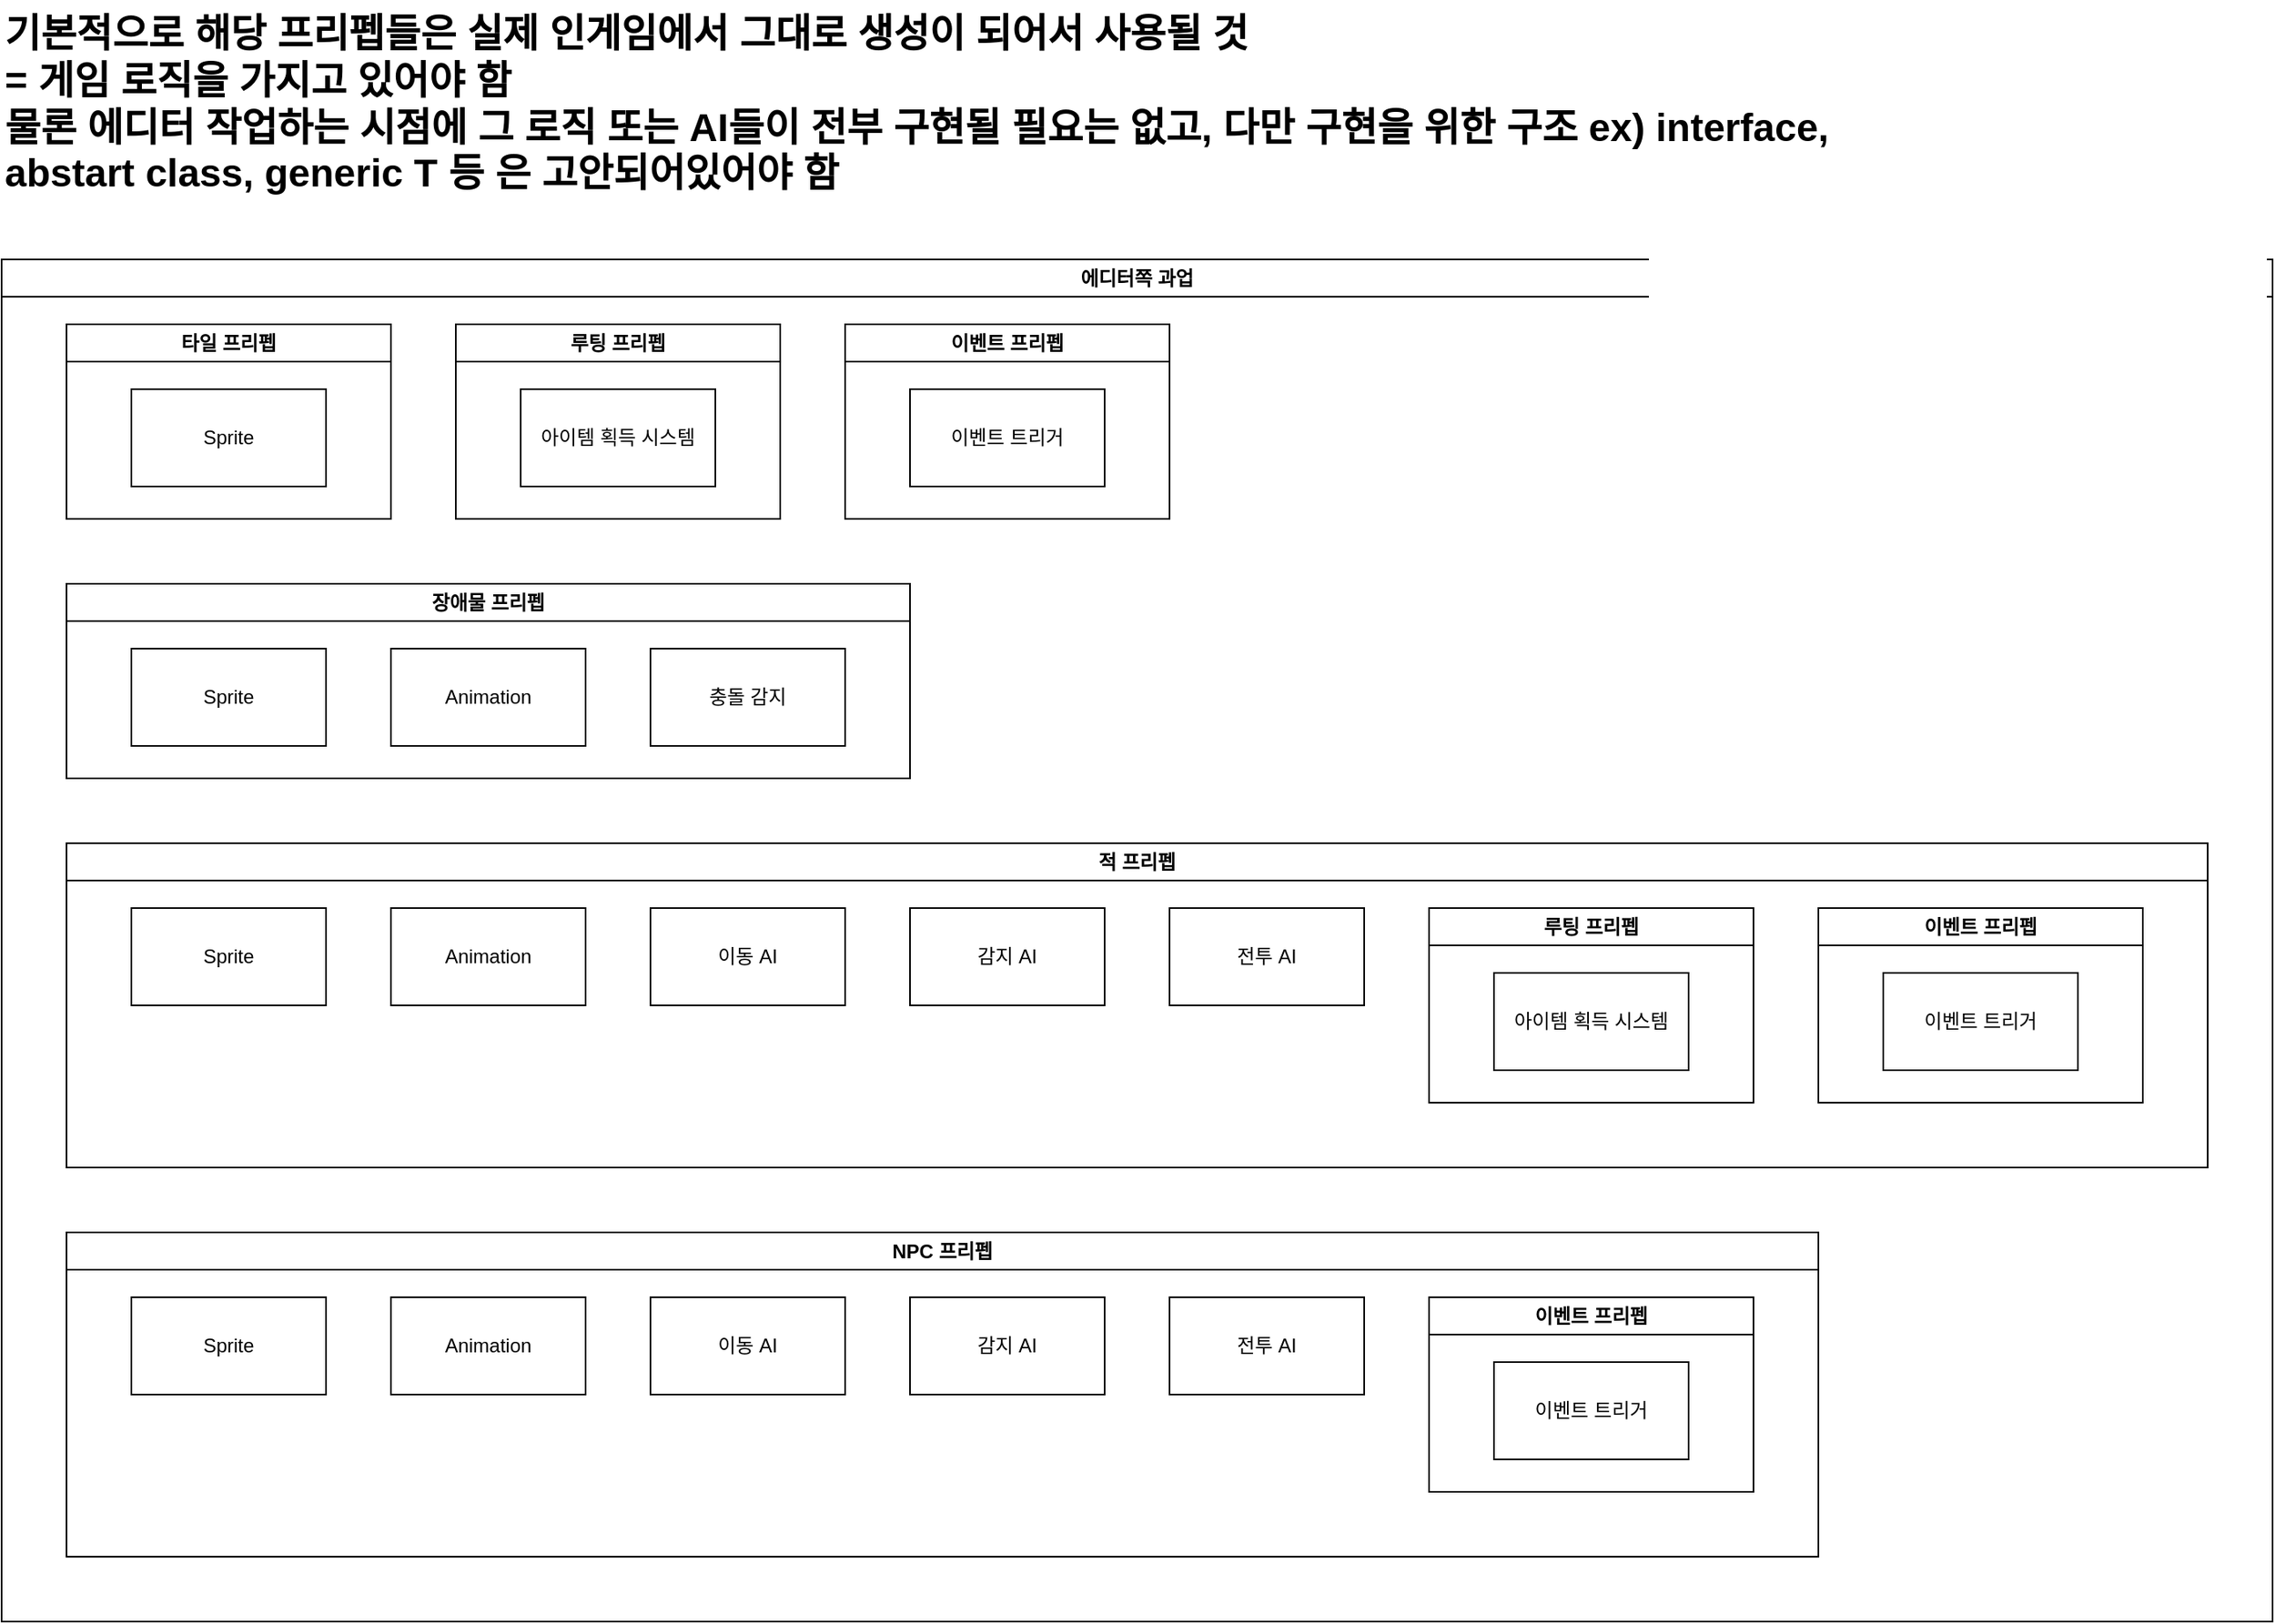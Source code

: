 <mxfile version="21.0.2" type="device" pages="6"><diagram id="lHYta_eNfihPcuNXMGih" name="Overall System"><mxGraphModel dx="1687" dy="927" grid="1" gridSize="10" guides="1" tooltips="1" connect="1" arrows="1" fold="1" page="1" pageScale="1" pageWidth="827" pageHeight="1169" math="0" shadow="0"><root><mxCell id="0"/><mxCell id="1" parent="0"/><mxCell id="PX-hjLEKOWUreszGLCFq-1" value="에디터쪽 과업" style="swimlane;whiteSpace=wrap;html=1;" parent="1" vertex="1"><mxGeometry x="40" y="200" width="1400" height="840" as="geometry"/></mxCell><mxCell id="PX-hjLEKOWUreszGLCFq-2" value="타일 프리펩" style="swimlane;whiteSpace=wrap;html=1;" parent="PX-hjLEKOWUreszGLCFq-1" vertex="1"><mxGeometry x="40" y="40" width="200" height="120" as="geometry"/></mxCell><mxCell id="PX-hjLEKOWUreszGLCFq-3" value="Sprite" style="rounded=0;whiteSpace=wrap;html=1;" parent="PX-hjLEKOWUreszGLCFq-2" vertex="1"><mxGeometry x="40" y="40" width="120" height="60" as="geometry"/></mxCell><mxCell id="PX-hjLEKOWUreszGLCFq-4" value="장애물 프리펩" style="swimlane;whiteSpace=wrap;html=1;" parent="PX-hjLEKOWUreszGLCFq-1" vertex="1"><mxGeometry x="40" y="200" width="520" height="120" as="geometry"/></mxCell><mxCell id="PX-hjLEKOWUreszGLCFq-5" value="Sprite" style="rounded=0;whiteSpace=wrap;html=1;" parent="PX-hjLEKOWUreszGLCFq-4" vertex="1"><mxGeometry x="40" y="40" width="120" height="60" as="geometry"/></mxCell><mxCell id="PX-hjLEKOWUreszGLCFq-6" value="충돌 감지" style="rounded=0;whiteSpace=wrap;html=1;" parent="PX-hjLEKOWUreszGLCFq-4" vertex="1"><mxGeometry x="360" y="40" width="120" height="60" as="geometry"/></mxCell><mxCell id="PX-hjLEKOWUreszGLCFq-7" value="Animation" style="rounded=0;whiteSpace=wrap;html=1;" parent="PX-hjLEKOWUreszGLCFq-4" vertex="1"><mxGeometry x="200" y="40" width="120" height="60" as="geometry"/></mxCell><mxCell id="PX-hjLEKOWUreszGLCFq-8" value="루팅 프리펩" style="swimlane;whiteSpace=wrap;html=1;" parent="PX-hjLEKOWUreszGLCFq-1" vertex="1"><mxGeometry x="280" y="40" width="200" height="120" as="geometry"/></mxCell><mxCell id="PX-hjLEKOWUreszGLCFq-9" value="아이템 획득 시스템" style="rounded=0;whiteSpace=wrap;html=1;" parent="PX-hjLEKOWUreszGLCFq-8" vertex="1"><mxGeometry x="40" y="40" width="120" height="60" as="geometry"/></mxCell><mxCell id="PX-hjLEKOWUreszGLCFq-10" value="이벤트 프리펩" style="swimlane;whiteSpace=wrap;html=1;" parent="PX-hjLEKOWUreszGLCFq-1" vertex="1"><mxGeometry x="520" y="40" width="200" height="120" as="geometry"/></mxCell><mxCell id="PX-hjLEKOWUreszGLCFq-11" value="이벤트 트리거" style="rounded=0;whiteSpace=wrap;html=1;" parent="PX-hjLEKOWUreszGLCFq-10" vertex="1"><mxGeometry x="40" y="40" width="120" height="60" as="geometry"/></mxCell><mxCell id="PX-hjLEKOWUreszGLCFq-12" value="적 프리펩" style="swimlane;whiteSpace=wrap;html=1;" parent="PX-hjLEKOWUreszGLCFq-1" vertex="1"><mxGeometry x="40" y="360" width="1320" height="200" as="geometry"/></mxCell><mxCell id="PX-hjLEKOWUreszGLCFq-13" value="Sprite" style="rounded=0;whiteSpace=wrap;html=1;" parent="PX-hjLEKOWUreszGLCFq-12" vertex="1"><mxGeometry x="40" y="40" width="120" height="60" as="geometry"/></mxCell><mxCell id="PX-hjLEKOWUreszGLCFq-14" value="이동 AI" style="rounded=0;whiteSpace=wrap;html=1;" parent="PX-hjLEKOWUreszGLCFq-12" vertex="1"><mxGeometry x="360" y="40" width="120" height="60" as="geometry"/></mxCell><mxCell id="PX-hjLEKOWUreszGLCFq-15" value="Animation" style="rounded=0;whiteSpace=wrap;html=1;" parent="PX-hjLEKOWUreszGLCFq-12" vertex="1"><mxGeometry x="200" y="40" width="120" height="60" as="geometry"/></mxCell><mxCell id="PX-hjLEKOWUreszGLCFq-16" value="감지 AI" style="rounded=0;whiteSpace=wrap;html=1;" parent="PX-hjLEKOWUreszGLCFq-12" vertex="1"><mxGeometry x="520" y="40" width="120" height="60" as="geometry"/></mxCell><mxCell id="PX-hjLEKOWUreszGLCFq-17" value="전투 AI" style="rounded=0;whiteSpace=wrap;html=1;" parent="PX-hjLEKOWUreszGLCFq-12" vertex="1"><mxGeometry x="680" y="40" width="120" height="60" as="geometry"/></mxCell><mxCell id="PX-hjLEKOWUreszGLCFq-18" value="루팅 프리펩" style="swimlane;whiteSpace=wrap;html=1;" parent="PX-hjLEKOWUreszGLCFq-12" vertex="1"><mxGeometry x="840" y="40" width="200" height="120" as="geometry"/></mxCell><mxCell id="PX-hjLEKOWUreszGLCFq-19" value="아이템 획득 시스템" style="rounded=0;whiteSpace=wrap;html=1;" parent="PX-hjLEKOWUreszGLCFq-18" vertex="1"><mxGeometry x="40" y="40" width="120" height="60" as="geometry"/></mxCell><mxCell id="PX-hjLEKOWUreszGLCFq-20" value="이벤트 프리펩" style="swimlane;whiteSpace=wrap;html=1;" parent="PX-hjLEKOWUreszGLCFq-12" vertex="1"><mxGeometry x="1080" y="40" width="200" height="120" as="geometry"/></mxCell><mxCell id="PX-hjLEKOWUreszGLCFq-21" value="이벤트 트리거" style="rounded=0;whiteSpace=wrap;html=1;" parent="PX-hjLEKOWUreszGLCFq-20" vertex="1"><mxGeometry x="40" y="40" width="120" height="60" as="geometry"/></mxCell><mxCell id="PX-hjLEKOWUreszGLCFq-22" value="NPC 프리펩" style="swimlane;whiteSpace=wrap;html=1;" parent="PX-hjLEKOWUreszGLCFq-1" vertex="1"><mxGeometry x="40" y="600" width="1080" height="200" as="geometry"/></mxCell><mxCell id="PX-hjLEKOWUreszGLCFq-23" value="Sprite" style="rounded=0;whiteSpace=wrap;html=1;" parent="PX-hjLEKOWUreszGLCFq-22" vertex="1"><mxGeometry x="40" y="40" width="120" height="60" as="geometry"/></mxCell><mxCell id="PX-hjLEKOWUreszGLCFq-24" value="이동 AI" style="rounded=0;whiteSpace=wrap;html=1;" parent="PX-hjLEKOWUreszGLCFq-22" vertex="1"><mxGeometry x="360" y="40" width="120" height="60" as="geometry"/></mxCell><mxCell id="PX-hjLEKOWUreszGLCFq-25" value="Animation" style="rounded=0;whiteSpace=wrap;html=1;" parent="PX-hjLEKOWUreszGLCFq-22" vertex="1"><mxGeometry x="200" y="40" width="120" height="60" as="geometry"/></mxCell><mxCell id="PX-hjLEKOWUreszGLCFq-26" value="감지 AI" style="rounded=0;whiteSpace=wrap;html=1;" parent="PX-hjLEKOWUreszGLCFq-22" vertex="1"><mxGeometry x="520" y="40" width="120" height="60" as="geometry"/></mxCell><mxCell id="PX-hjLEKOWUreszGLCFq-27" value="전투 AI" style="rounded=0;whiteSpace=wrap;html=1;" parent="PX-hjLEKOWUreszGLCFq-22" vertex="1"><mxGeometry x="680" y="40" width="120" height="60" as="geometry"/></mxCell><mxCell id="PX-hjLEKOWUreszGLCFq-28" value="이벤트 프리펩" style="swimlane;whiteSpace=wrap;html=1;" parent="PX-hjLEKOWUreszGLCFq-22" vertex="1"><mxGeometry x="840" y="40" width="200" height="120" as="geometry"/></mxCell><mxCell id="PX-hjLEKOWUreszGLCFq-29" value="이벤트 트리거" style="rounded=0;whiteSpace=wrap;html=1;" parent="PX-hjLEKOWUreszGLCFq-28" vertex="1"><mxGeometry x="40" y="40" width="120" height="60" as="geometry"/></mxCell><mxCell id="PX-hjLEKOWUreszGLCFq-30" value="기본적으로 해당 프리펩들은 실제 인게임에서 그대로 생성이 되어서 사용될 것&lt;br&gt;= 게임 로직을 가지고 있어야 함&lt;br&gt;물론 에디터 작업하는 시점에 그 로직 또는 AI들이 전부 구현될 필요는 없고, 다만 구현을 위한 구조 ex) interface, abstart class, generic T 등 은 고안되어있어야 함&amp;nbsp;" style="text;html=1;strokeColor=none;fillColor=none;align=left;verticalAlign=top;whiteSpace=wrap;rounded=0;fontStyle=1;fontSize=24;" parent="1" vertex="1"><mxGeometry x="40" y="40" width="1180" height="160" as="geometry"/></mxCell></root></mxGraphModel></diagram><diagram id="8poDKGxZYwyIsuMvK_Eu" name="Definition of Words"><mxGraphModel dx="1434" dy="908" grid="1" gridSize="10" guides="1" tooltips="1" connect="1" arrows="1" fold="1" page="1" pageScale="1" pageWidth="827" pageHeight="1169" math="0" shadow="0"><root><mxCell id="0"/><mxCell id="1" parent="0"/><mxCell id="BCH48PMvtgCkRuuNcG7t-1" value="" style="whiteSpace=wrap;html=1;aspect=fixed;fillStyle=dashed;fillColor=#19FF66;" parent="1" vertex="1"><mxGeometry x="520" y="40" width="80" height="80" as="geometry"/></mxCell><mxCell id="BCH48PMvtgCkRuuNcG7t-2" value="타일: 배경 타일 한 칸을 의미;&lt;br&gt;기본적으로 1 유니티 m^2이다" style="text;html=1;strokeColor=none;fillColor=none;align=left;verticalAlign=top;whiteSpace=wrap;rounded=0;fontStyle=1" parent="1" vertex="1"><mxGeometry x="40" y="40" width="400" height="30" as="geometry"/></mxCell><mxCell id="BCH48PMvtgCkRuuNcG7t-3" value="스퀘어: c1 X c2 개의 타일 모음을 의미;&lt;br&gt;c1 * c2 유니티 m^2이다" style="text;html=1;strokeColor=none;fillColor=none;align=left;verticalAlign=top;whiteSpace=wrap;rounded=0;fontStyle=1" parent="1" vertex="1"><mxGeometry x="40" y="160" width="400" height="30" as="geometry"/></mxCell><mxCell id="BCH48PMvtgCkRuuNcG7t-4" value="" style="whiteSpace=wrap;html=1;aspect=fixed;strokeWidth=1;fillStyle=dots;fillColor=#0000FF;" parent="1" vertex="1"><mxGeometry x="520" y="160" width="80" height="80" as="geometry"/></mxCell><mxCell id="BCH48PMvtgCkRuuNcG7t-8" value="구역: i X j 개의 스퀘어 모음을 의미;&lt;br&gt;i * j * c^2 유니티 m^2이다." style="text;html=1;strokeColor=none;fillColor=none;align=left;verticalAlign=top;whiteSpace=wrap;rounded=0;fontStyle=1" parent="1" vertex="1"><mxGeometry x="40" y="320" width="400" height="30" as="geometry"/></mxCell><mxCell id="BCH48PMvtgCkRuuNcG7t-9" value="c1, c2 : 한 스퀘어의 행, 렬에 들어가는 타일의 개수이며, 상수이다." style="text;html=1;strokeColor=none;fillColor=none;align=left;verticalAlign=top;whiteSpace=wrap;rounded=0;fontStyle=1;fontColor=#FF0000;" parent="1" vertex="1"><mxGeometry x="80" y="200" width="360" height="30" as="geometry"/></mxCell><mxCell id="BCH48PMvtgCkRuuNcG7t-10" value="" style="whiteSpace=wrap;html=1;aspect=fixed;strokeWidth=1;fillStyle=cross-hatch;fillColor=#CF0FFF;" parent="1" vertex="1"><mxGeometry x="520" y="320" width="80" height="80" as="geometry"/></mxCell><mxCell id="qTCQK6q_GmulYDqZ3FLR-2" value="" style="ellipse;whiteSpace=wrap;html=1;aspect=fixed;" parent="1" vertex="1"><mxGeometry x="520" y="440" width="40" height="40" as="geometry"/></mxCell><mxCell id="qTCQK6q_GmulYDqZ3FLR-3" value="유저: 유저의 현 위치를 나타낸다" style="text;html=1;strokeColor=none;fillColor=none;align=left;verticalAlign=top;whiteSpace=wrap;rounded=0;fontStyle=1" parent="1" vertex="1"><mxGeometry x="40" y="440" width="400" height="30" as="geometry"/></mxCell><mxCell id="tv3eQXLVcOSqBnEcztSk-1" value="1920 * 1080 스크린 기준, 스크린은 18 * 10 유니티 m^2 이다." style="text;html=1;strokeColor=none;fillColor=none;align=left;verticalAlign=top;whiteSpace=wrap;rounded=0;fontStyle=1;fontColor=#FF0000;" parent="1" vertex="1"><mxGeometry x="80" y="80" width="360" height="30" as="geometry"/></mxCell><mxCell id="tv3eQXLVcOSqBnEcztSk-2" value="스크린 사이즈를 생각해본다면 18, 10이지만&lt;br&gt;오히려 자잘한 리프레시를 야기할 가능성이 있다&lt;br&gt;3 * 3 을 감안하여 54 * 30으로 디자인 하는 것이 나을 것 같다" style="text;html=1;strokeColor=none;fillColor=none;align=left;verticalAlign=top;whiteSpace=wrap;rounded=0;fontStyle=1;fontColor=#FF0000;" parent="1" vertex="1"><mxGeometry x="80" y="240" width="360" height="30" as="geometry"/></mxCell><mxCell id="zzP-V6Gmld3gOEoJbknT-1" value="c2 = 10 * 3 = 30" style="text;html=1;strokeColor=none;fillColor=none;align=center;verticalAlign=middle;whiteSpace=wrap;rounded=0;fontStyle=1" parent="1" vertex="1"><mxGeometry x="850" y="200" width="140" height="30" as="geometry"/></mxCell><mxCell id="zzP-V6Gmld3gOEoJbknT-2" value="" style="whiteSpace=wrap;html=1;aspect=fixed;fillStyle=dashed;fillColor=#19FF66;" parent="1" vertex="1"><mxGeometry x="720" y="160" width="40" height="40" as="geometry"/></mxCell><mxCell id="zzP-V6Gmld3gOEoJbknT-3" value="" style="whiteSpace=wrap;html=1;aspect=fixed;fillStyle=dashed;fillColor=#19FF66;" parent="1" vertex="1"><mxGeometry x="800" y="160" width="40" height="40" as="geometry"/></mxCell><mxCell id="zzP-V6Gmld3gOEoJbknT-5" value="" style="whiteSpace=wrap;html=1;aspect=fixed;fillStyle=dashed;fillColor=#19FF66;" parent="1" vertex="1"><mxGeometry x="720" y="240" width="40" height="40" as="geometry"/></mxCell><mxCell id="zzP-V6Gmld3gOEoJbknT-6" value="" style="whiteSpace=wrap;html=1;aspect=fixed;fillStyle=dashed;fillColor=#19FF66;" parent="1" vertex="1"><mxGeometry x="800" y="240" width="40" height="40" as="geometry"/></mxCell><mxCell id="zzP-V6Gmld3gOEoJbknT-7" value="c1 = 18 * 3 = 54" style="text;html=1;strokeColor=none;fillColor=none;align=center;verticalAlign=middle;whiteSpace=wrap;rounded=0;fontStyle=1" parent="1" vertex="1"><mxGeometry x="700" y="120" width="160" height="30" as="geometry"/></mxCell><mxCell id="zzP-V6Gmld3gOEoJbknT-8" value="" style="endArrow=none;dashed=1;html=1;dashPattern=1 3;strokeWidth=2;rounded=0;" parent="1" source="zzP-V6Gmld3gOEoJbknT-2" target="zzP-V6Gmld3gOEoJbknT-3" edge="1"><mxGeometry width="50" height="50" relative="1" as="geometry"><mxPoint x="760" y="190" as="sourcePoint"/><mxPoint x="800" y="190" as="targetPoint"/></mxGeometry></mxCell><mxCell id="zzP-V6Gmld3gOEoJbknT-9" value="" style="endArrow=none;dashed=1;html=1;dashPattern=1 3;strokeWidth=2;rounded=0;" parent="1" source="zzP-V6Gmld3gOEoJbknT-6" target="zzP-V6Gmld3gOEoJbknT-3" edge="1"><mxGeometry width="50" height="50" relative="1" as="geometry"><mxPoint x="770" y="190" as="sourcePoint"/><mxPoint x="810" y="190" as="targetPoint"/></mxGeometry></mxCell><mxCell id="zzP-V6Gmld3gOEoJbknT-10" value="" style="endArrow=none;dashed=1;html=1;dashPattern=1 3;strokeWidth=2;rounded=0;" parent="1" source="zzP-V6Gmld3gOEoJbknT-5" target="zzP-V6Gmld3gOEoJbknT-6" edge="1"><mxGeometry width="50" height="50" relative="1" as="geometry"><mxPoint x="830" y="250" as="sourcePoint"/><mxPoint x="830" y="210" as="targetPoint"/></mxGeometry></mxCell><mxCell id="zzP-V6Gmld3gOEoJbknT-11" value="" style="endArrow=none;dashed=1;html=1;dashPattern=1 3;strokeWidth=2;rounded=0;" parent="1" source="zzP-V6Gmld3gOEoJbknT-5" target="zzP-V6Gmld3gOEoJbknT-2" edge="1"><mxGeometry width="50" height="50" relative="1" as="geometry"><mxPoint x="770" y="260" as="sourcePoint"/><mxPoint x="810" y="270" as="targetPoint"/></mxGeometry></mxCell></root></mxGraphModel></diagram><diagram id="wpZZeZMBWm7NvthePXgi" name="Map Loading System"><mxGraphModel dx="1434" dy="908" grid="1" gridSize="10" guides="1" tooltips="1" connect="1" arrows="1" fold="1" page="1" pageScale="1" pageWidth="827" pageHeight="1169" math="0" shadow="0"><root><mxCell id="0"/><mxCell id="1" parent="0"/><mxCell id="181xVip70bLE-ntFzNet-24" value="" style="rounded=0;whiteSpace=wrap;html=1;" parent="1" vertex="1"><mxGeometry x="340" y="270" width="80" height="240" as="geometry"/></mxCell><mxCell id="181xVip70bLE-ntFzNet-25" value="삭제" style="text;html=1;align=center;verticalAlign=middle;resizable=0;points=[];autosize=1;strokeColor=none;fillColor=none;" parent="1" vertex="1"><mxGeometry x="355" y="240" width="50" height="30" as="geometry"/></mxCell><mxCell id="181xVip70bLE-ntFzNet-22" value="" style="rounded=0;whiteSpace=wrap;html=1;" parent="1" vertex="1"><mxGeometry x="580" y="270" width="80" height="240" as="geometry"/></mxCell><mxCell id="jJToVIjViWnpl9GWU6iH-1" value="시스템 부담 줄이는 방법 사고" style="text;html=1;strokeColor=none;fillColor=none;align=left;verticalAlign=top;whiteSpace=wrap;rounded=0;fontStyle=1" parent="1" vertex="1"><mxGeometry x="40" y="40" width="340" height="30" as="geometry"/></mxCell><mxCell id="AMNhNXgZ32G--XMb7qtL-1" value="유저의 현재 위치 기준 근접 8개의 스케어만 생성한다?" style="text;html=1;strokeColor=none;fillColor=none;align=left;verticalAlign=top;whiteSpace=wrap;rounded=0;fontStyle=1" parent="1" vertex="1"><mxGeometry x="40" y="80" width="340" height="30" as="geometry"/></mxCell><mxCell id="trRoB0YxNII3xO38UO1E-1" value="" style="whiteSpace=wrap;html=1;aspect=fixed;strokeWidth=1;fillStyle=dots;fillColor=#0000FF;" parent="1" vertex="1"><mxGeometry x="120" y="370" width="40" height="40" as="geometry"/></mxCell><mxCell id="trRoB0YxNII3xO38UO1E-2" value="" style="whiteSpace=wrap;html=1;aspect=fixed;strokeWidth=1;fillStyle=dots;fillColor=#0000FF;" parent="1" vertex="1"><mxGeometry x="200" y="370" width="40" height="40" as="geometry"/></mxCell><mxCell id="trRoB0YxNII3xO38UO1E-3" value="" style="whiteSpace=wrap;html=1;aspect=fixed;strokeWidth=1;fillStyle=dots;fillColor=#0000FF;" parent="1" vertex="1"><mxGeometry x="40" y="370" width="40" height="40" as="geometry"/></mxCell><mxCell id="trRoB0YxNII3xO38UO1E-4" value="" style="whiteSpace=wrap;html=1;aspect=fixed;strokeWidth=1;fillStyle=dots;fillColor=#0000FF;" parent="1" vertex="1"><mxGeometry x="40" y="290" width="40" height="40" as="geometry"/></mxCell><mxCell id="trRoB0YxNII3xO38UO1E-5" value="" style="whiteSpace=wrap;html=1;aspect=fixed;strokeWidth=1;fillStyle=dots;fillColor=#0000FF;" parent="1" vertex="1"><mxGeometry x="120" y="290" width="40" height="40" as="geometry"/></mxCell><mxCell id="trRoB0YxNII3xO38UO1E-6" value="" style="whiteSpace=wrap;html=1;aspect=fixed;strokeWidth=1;fillStyle=dots;fillColor=#0000FF;" parent="1" vertex="1"><mxGeometry x="200" y="290" width="40" height="40" as="geometry"/></mxCell><mxCell id="trRoB0YxNII3xO38UO1E-7" value="" style="whiteSpace=wrap;html=1;aspect=fixed;strokeWidth=1;fillStyle=dots;fillColor=#0000FF;" parent="1" vertex="1"><mxGeometry x="40" y="450" width="40" height="40" as="geometry"/></mxCell><mxCell id="trRoB0YxNII3xO38UO1E-8" value="" style="whiteSpace=wrap;html=1;aspect=fixed;strokeWidth=1;fillStyle=dots;fillColor=#0000FF;" parent="1" vertex="1"><mxGeometry x="120" y="450" width="40" height="40" as="geometry"/></mxCell><mxCell id="trRoB0YxNII3xO38UO1E-9" value="" style="whiteSpace=wrap;html=1;aspect=fixed;strokeWidth=1;fillStyle=dots;fillColor=#0000FF;" parent="1" vertex="1"><mxGeometry x="200" y="450" width="40" height="40" as="geometry"/></mxCell><mxCell id="181xVip70bLE-ntFzNet-4" style="edgeStyle=orthogonalEdgeStyle;rounded=0;orthogonalLoop=1;jettySize=auto;html=1;endArrow=block;endFill=0;endSize=16;strokeColor=#000000;entryX=0;entryY=0.5;entryDx=0;entryDy=0;" parent="1" source="181xVip70bLE-ntFzNet-1" target="trRoB0YxNII3xO38UO1E-2" edge="1"><mxGeometry relative="1" as="geometry"><mxPoint x="180" y="390" as="targetPoint"/><Array as="points"/></mxGeometry></mxCell><mxCell id="181xVip70bLE-ntFzNet-1" value="" style="ellipse;whiteSpace=wrap;html=1;aspect=fixed;" parent="1" vertex="1"><mxGeometry x="130" y="380" width="20" height="20" as="geometry"/></mxCell><mxCell id="181xVip70bLE-ntFzNet-6" value="" style="whiteSpace=wrap;html=1;aspect=fixed;strokeWidth=1;fillStyle=dots;fillColor=#0000FF;" parent="1" vertex="1"><mxGeometry x="440" y="370" width="40" height="40" as="geometry"/></mxCell><mxCell id="181xVip70bLE-ntFzNet-7" value="" style="whiteSpace=wrap;html=1;aspect=fixed;strokeWidth=1;fillStyle=dots;fillColor=#0000FF;" parent="1" vertex="1"><mxGeometry x="520" y="370" width="40" height="40" as="geometry"/></mxCell><mxCell id="181xVip70bLE-ntFzNet-8" value="" style="whiteSpace=wrap;html=1;aspect=fixed;strokeWidth=1;fillStyle=dots;fillColor=#0000FF;" parent="1" vertex="1"><mxGeometry x="360" y="370" width="40" height="40" as="geometry"/></mxCell><mxCell id="181xVip70bLE-ntFzNet-9" value="" style="whiteSpace=wrap;html=1;aspect=fixed;strokeWidth=1;fillStyle=dots;fillColor=#0000FF;" parent="1" vertex="1"><mxGeometry x="360" y="290" width="40" height="40" as="geometry"/></mxCell><mxCell id="181xVip70bLE-ntFzNet-10" value="" style="whiteSpace=wrap;html=1;aspect=fixed;strokeWidth=1;fillStyle=dots;fillColor=#0000FF;" parent="1" vertex="1"><mxGeometry x="440" y="290" width="40" height="40" as="geometry"/></mxCell><mxCell id="181xVip70bLE-ntFzNet-11" value="" style="whiteSpace=wrap;html=1;aspect=fixed;strokeWidth=1;fillStyle=dots;fillColor=#0000FF;" parent="1" vertex="1"><mxGeometry x="520" y="290" width="40" height="40" as="geometry"/></mxCell><mxCell id="181xVip70bLE-ntFzNet-12" value="" style="whiteSpace=wrap;html=1;aspect=fixed;strokeWidth=1;fillStyle=dots;fillColor=#0000FF;" parent="1" vertex="1"><mxGeometry x="360" y="450" width="40" height="40" as="geometry"/></mxCell><mxCell id="181xVip70bLE-ntFzNet-13" value="" style="whiteSpace=wrap;html=1;aspect=fixed;strokeWidth=1;fillStyle=dots;fillColor=#0000FF;" parent="1" vertex="1"><mxGeometry x="440" y="450" width="40" height="40" as="geometry"/></mxCell><mxCell id="181xVip70bLE-ntFzNet-14" value="" style="whiteSpace=wrap;html=1;aspect=fixed;strokeWidth=1;fillStyle=dots;fillColor=#0000FF;" parent="1" vertex="1"><mxGeometry x="520" y="450" width="40" height="40" as="geometry"/></mxCell><mxCell id="181xVip70bLE-ntFzNet-16" value="" style="ellipse;whiteSpace=wrap;html=1;aspect=fixed;" parent="1" vertex="1"><mxGeometry x="530" y="380" width="20" height="20" as="geometry"/></mxCell><mxCell id="181xVip70bLE-ntFzNet-17" value="" style="shape=flexArrow;endArrow=classic;html=1;rounded=0;" parent="1" edge="1"><mxGeometry width="50" height="50" relative="1" as="geometry"><mxPoint x="280" y="389.55" as="sourcePoint"/><mxPoint x="320" y="389.55" as="targetPoint"/></mxGeometry></mxCell><mxCell id="181xVip70bLE-ntFzNet-18" value="" style="whiteSpace=wrap;html=1;aspect=fixed;strokeWidth=1;fillStyle=dots;fillColor=#0000FF;" parent="1" vertex="1"><mxGeometry x="600" y="370" width="40" height="40" as="geometry"/></mxCell><mxCell id="181xVip70bLE-ntFzNet-19" value="" style="whiteSpace=wrap;html=1;aspect=fixed;strokeWidth=1;fillStyle=dots;fillColor=#0000FF;" parent="1" vertex="1"><mxGeometry x="600" y="290" width="40" height="40" as="geometry"/></mxCell><mxCell id="181xVip70bLE-ntFzNet-20" value="" style="whiteSpace=wrap;html=1;aspect=fixed;strokeWidth=1;fillStyle=dots;fillColor=#0000FF;" parent="1" vertex="1"><mxGeometry x="600" y="450" width="40" height="40" as="geometry"/></mxCell><mxCell id="181xVip70bLE-ntFzNet-23" value="생성" style="text;html=1;align=center;verticalAlign=middle;resizable=0;points=[];autosize=1;strokeColor=none;fillColor=none;" parent="1" vertex="1"><mxGeometry x="595" y="240" width="50" height="30" as="geometry"/></mxCell><mxCell id="NiGiaNZenVj1o32QBSye-1" value="9개의 스퀘어만 동시 존재하도록" style="text;html=1;strokeColor=none;fillColor=none;align=left;verticalAlign=top;whiteSpace=wrap;rounded=0;fontStyle=1" parent="1" vertex="1"><mxGeometry x="40" y="120" width="340" height="30" as="geometry"/></mxCell></root></mxGraphModel></diagram><diagram id="mMq20huaotHTsl2rl6SO" name="System For Square"><mxGraphModel dx="1434" dy="908" grid="1" gridSize="10" guides="1" tooltips="1" connect="1" arrows="1" fold="1" page="1" pageScale="1" pageWidth="827" pageHeight="1169" math="0" shadow="0"><root><mxCell id="0"/><mxCell id="1" parent="0"/></root></mxGraphModel></diagram><diagram id="C5RBs43oDa-KdzZeNtuy" name="TileBackgroundPrefab"><mxGraphModel dx="1434" dy="908" grid="1" gridSize="10" guides="1" tooltips="1" connect="1" arrows="1" fold="1" page="1" pageScale="1" pageWidth="827" pageHeight="1169" math="0" shadow="0"><root><mxCell id="WIyWlLk6GJQsqaUBKTNV-0"/><mxCell id="WIyWlLk6GJQsqaUBKTNV-1" parent="WIyWlLk6GJQsqaUBKTNV-0"/><mxCell id="J1mh2zGUhuUxL_patcdi-1" value="구성요소" style="swimlane;whiteSpace=wrap;html=1;" parent="WIyWlLk6GJQsqaUBKTNV-1" vertex="1"><mxGeometry x="40" y="280" width="240" height="160" as="geometry"/></mxCell><mxCell id="J1mh2zGUhuUxL_patcdi-2" value="Sprite" style="rounded=0;whiteSpace=wrap;html=1;" parent="J1mh2zGUhuUxL_patcdi-1" vertex="1"><mxGeometry x="40" y="40" width="160" height="80" as="geometry"/></mxCell><mxCell id="u67Jo2OoMf0n_hrQR6Eu-1" value="종류별로 프리펩이 만들어져있어야 함&lt;br&gt;프리펩 -&amp;gt; 에셋으로 만들어져야 함" style="text;html=1;strokeColor=none;fillColor=none;align=left;verticalAlign=top;whiteSpace=wrap;rounded=0;fontStyle=1" parent="WIyWlLk6GJQsqaUBKTNV-1" vertex="1"><mxGeometry x="320" y="280" width="240" height="160" as="geometry"/></mxCell><mxCell id="UddbwfobQLR5bVIgAyTM-0" value="모든 구역을 통째로 그릴수는 없다&lt;br&gt;-&amp;gt; 결국 타일을 통한 배치는 필수" style="text;html=1;strokeColor=none;fillColor=none;align=left;verticalAlign=top;whiteSpace=wrap;rounded=0;fontStyle=1" parent="WIyWlLk6GJQsqaUBKTNV-1" vertex="1"><mxGeometry x="40" y="40" width="600" height="40" as="geometry"/></mxCell><mxCell id="UddbwfobQLR5bVIgAyTM-1" value="타일 프리펩의 경우, 특별한 기능이 필요치 않다&lt;br&gt;= Sprite만 들고있어도 문제없음" style="text;html=1;strokeColor=none;fillColor=none;align=left;verticalAlign=top;whiteSpace=wrap;rounded=0;fontStyle=1" parent="WIyWlLk6GJQsqaUBKTNV-1" vertex="1"><mxGeometry x="40" y="120" width="600" height="40" as="geometry"/></mxCell></root></mxGraphModel></diagram><diagram id="KPiN12xT0zumLN3wZPBK" name="ObstaclePrefab"><mxGraphModel dx="1434" dy="788" grid="1" gridSize="10" guides="1" tooltips="1" connect="1" arrows="1" fold="1" page="1" pageScale="1" pageWidth="827" pageHeight="1169" math="0" shadow="0"><root><mxCell id="0"/><mxCell id="1" parent="0"/><mxCell id="QPnsBviHK5YFPbZxHwyM-31" value="" style="rounded=0;whiteSpace=wrap;html=1;fillColor=none;dashed=1;dashPattern=8 8;" parent="1" vertex="1"><mxGeometry x="280" y="360" width="380" height="100" as="geometry"/></mxCell><mxCell id="mBPBb52i-fAt0UGIqkpw-1" value="구성요소" style="swimlane;whiteSpace=wrap;html=1;" parent="1" vertex="1"><mxGeometry x="40" y="280" width="1140" height="520" as="geometry"/></mxCell><mxCell id="9WmjACpM8ij5BGKMKN68-5" style="edgeStyle=orthogonalEdgeStyle;rounded=0;orthogonalLoop=1;jettySize=auto;html=1;" parent="mBPBb52i-fAt0UGIqkpw-1" source="mBPBb52i-fAt0UGIqkpw-2" target="mBPBb52i-fAt0UGIqkpw-4" edge="1"><mxGeometry relative="1" as="geometry"/></mxCell><mxCell id="AoCYMRGUwaRXbb0a65ca-15" style="edgeStyle=orthogonalEdgeStyle;rounded=0;orthogonalLoop=1;jettySize=auto;html=1;" parent="mBPBb52i-fAt0UGIqkpw-1" source="mBPBb52i-fAt0UGIqkpw-2" target="AoCYMRGUwaRXbb0a65ca-14" edge="1"><mxGeometry relative="1" as="geometry"/></mxCell><mxCell id="mBPBb52i-fAt0UGIqkpw-2" value="윗면" style="rounded=0;whiteSpace=wrap;html=1;" parent="mBPBb52i-fAt0UGIqkpw-1" vertex="1"><mxGeometry x="250" y="90" width="160" height="80" as="geometry"/></mxCell><mxCell id="mBPBb52i-fAt0UGIqkpw-4" value="Animation?" style="rounded=0;whiteSpace=wrap;html=1;" parent="mBPBb52i-fAt0UGIqkpw-1" vertex="1"><mxGeometry x="350" y="210" width="160" height="80" as="geometry"/></mxCell><mxCell id="mBPBb52i-fAt0UGIqkpw-5" value="이동 제한을 위한 &lt;br&gt;Polygon Collider" style="rounded=0;whiteSpace=wrap;html=1;" parent="mBPBb52i-fAt0UGIqkpw-1" vertex="1"><mxGeometry x="730" y="200" width="160" height="80" as="geometry"/></mxCell><mxCell id="mBPBb52i-fAt0UGIqkpw-6" value="장애물 정보:&lt;br&gt;엄폐 상태에서 반대편 보기가 가능한가?" style="rounded=0;whiteSpace=wrap;html=1;" parent="mBPBb52i-fAt0UGIqkpw-1" vertex="1"><mxGeometry x="40" y="400" width="160" height="80" as="geometry"/></mxCell><mxCell id="9WmjACpM8ij5BGKMKN68-4" style="edgeStyle=orthogonalEdgeStyle;rounded=0;orthogonalLoop=1;jettySize=auto;html=1;" parent="mBPBb52i-fAt0UGIqkpw-1" source="9WmjACpM8ij5BGKMKN68-3" target="mBPBb52i-fAt0UGIqkpw-5" edge="1"><mxGeometry relative="1" as="geometry"/></mxCell><mxCell id="9WmjACpM8ij5BGKMKN68-3" value="바닥" style="rounded=0;whiteSpace=wrap;html=1;" parent="mBPBb52i-fAt0UGIqkpw-1" vertex="1"><mxGeometry x="730" y="80" width="160" height="80" as="geometry"/></mxCell><mxCell id="QPnsBviHK5YFPbZxHwyM-30" style="edgeStyle=orthogonalEdgeStyle;rounded=0;orthogonalLoop=1;jettySize=auto;html=1;" parent="mBPBb52i-fAt0UGIqkpw-1" source="QPnsBviHK5YFPbZxHwyM-27" target="mBPBb52i-fAt0UGIqkpw-4" edge="1"><mxGeometry relative="1" as="geometry"/></mxCell><mxCell id="AoCYMRGUwaRXbb0a65ca-13" value="합동" style="edgeStyle=orthogonalEdgeStyle;rounded=0;orthogonalLoop=1;jettySize=auto;html=1;endArrow=none;endFill=0;" parent="mBPBb52i-fAt0UGIqkpw-1" source="QPnsBviHK5YFPbZxHwyM-27" target="9WmjACpM8ij5BGKMKN68-3" edge="1"><mxGeometry relative="1" as="geometry"/></mxCell><mxCell id="QPnsBviHK5YFPbZxHwyM-27" value="정면" style="rounded=0;whiteSpace=wrap;html=1;" parent="mBPBb52i-fAt0UGIqkpw-1" vertex="1"><mxGeometry x="450" y="90" width="160" height="80" as="geometry"/></mxCell><mxCell id="QPnsBviHK5YFPbZxHwyM-29" value="앞에서 보임" style="text;html=1;strokeColor=none;fillColor=none;align=center;verticalAlign=middle;whiteSpace=wrap;rounded=0;fontStyle=1" parent="mBPBb52i-fAt0UGIqkpw-1" vertex="1"><mxGeometry x="370" y="40" width="120" height="30" as="geometry"/></mxCell><mxCell id="AoCYMRGUwaRXbb0a65ca-14" value="Trigger 판단을 위한&amp;nbsp;&lt;br&gt;Polygon Collider" style="rounded=0;whiteSpace=wrap;html=1;" parent="mBPBb52i-fAt0UGIqkpw-1" vertex="1"><mxGeometry x="40" y="90" width="160" height="80" as="geometry"/></mxCell><mxCell id="9WmjACpM8ij5BGKMKN68-1" value="장애물 프리펩은 윗면과 정면이 필요하다" style="text;html=1;strokeColor=none;fillColor=none;align=left;verticalAlign=top;whiteSpace=wrap;rounded=0;fontStyle=1" parent="1" vertex="1"><mxGeometry x="40" y="40" width="600" height="40" as="geometry"/></mxCell><mxCell id="9WmjACpM8ij5BGKMKN68-2" value="평상시에는 불투명하게 보이지만, [장애물의 뒤로 이동] 할때는 윗면 투명화" style="text;html=1;strokeColor=none;fillColor=none;align=left;verticalAlign=top;whiteSpace=wrap;rounded=0;fontStyle=1" parent="1" vertex="1"><mxGeometry x="40" y="120" width="600" height="40" as="geometry"/></mxCell><mxCell id="QPnsBviHK5YFPbZxHwyM-2" value="앞면" style="rounded=0;whiteSpace=wrap;html=1;" parent="1" vertex="1"><mxGeometry x="160" y="880" width="80" height="200" as="geometry"/></mxCell><mxCell id="QPnsBviHK5YFPbZxHwyM-3" value="" style="shape=flexArrow;endArrow=classic;html=1;rounded=0;" parent="1" edge="1"><mxGeometry width="50" height="50" relative="1" as="geometry"><mxPoint x="50" y="960" as="sourcePoint"/><mxPoint x="110" y="960" as="targetPoint"/></mxGeometry></mxCell><mxCell id="QPnsBviHK5YFPbZxHwyM-5" value="바라보는 방향" style="text;html=1;strokeColor=none;fillColor=none;align=center;verticalAlign=middle;whiteSpace=wrap;rounded=0;fontStyle=1" parent="1" vertex="1"><mxGeometry x="40" y="880" width="80" height="30" as="geometry"/></mxCell><mxCell id="QPnsBviHK5YFPbZxHwyM-6" value="바닥&lt;br&gt;콜라이더" style="rounded=0;whiteSpace=wrap;html=1;fillColor=#d5e8d4;strokeColor=#82b366;" parent="1" vertex="1"><mxGeometry x="280" y="1000" width="80" height="80" as="geometry"/></mxCell><mxCell id="QPnsBviHK5YFPbZxHwyM-7" value="입체성을 위해 앞면의 윗면 모양은 바닥과 동일해야 한다 -&amp;gt; X&lt;br&gt;바닥면과 앞면의 포션이 동일해야 한다!!" style="text;html=1;strokeColor=none;fillColor=none;align=left;verticalAlign=top;whiteSpace=wrap;rounded=0;fontStyle=1" parent="1" vertex="1"><mxGeometry x="40" y="200" width="600" height="40" as="geometry"/></mxCell><mxCell id="QPnsBviHK5YFPbZxHwyM-9" value="" style="rounded=0;whiteSpace=wrap;html=1;fillColor=#f8cecc;strokeColor=#b85450;" parent="1" vertex="1"><mxGeometry x="440" y="940" width="120" height="60" as="geometry"/></mxCell><mxCell id="QPnsBviHK5YFPbZxHwyM-10" value="" style="rounded=0;whiteSpace=wrap;html=1;fillColor=#f8cecc;strokeColor=#b85450;" parent="1" vertex="1"><mxGeometry x="440" y="900" width="60" height="40" as="geometry"/></mxCell><mxCell id="QPnsBviHK5YFPbZxHwyM-11" value="앞면(윗면 + 정면)&lt;br&gt;의 모양" style="text;html=1;strokeColor=none;fillColor=none;align=center;verticalAlign=middle;whiteSpace=wrap;rounded=0;fontStyle=1" parent="1" vertex="1"><mxGeometry x="440" y="840" width="120" height="30" as="geometry"/></mxCell><mxCell id="QPnsBviHK5YFPbZxHwyM-12" value="바닥의 모양" style="text;html=1;strokeColor=none;fillColor=none;align=center;verticalAlign=middle;whiteSpace=wrap;rounded=0;fontStyle=1" parent="1" vertex="1"><mxGeometry x="600" y="840" width="120" height="30" as="geometry"/></mxCell><mxCell id="QPnsBviHK5YFPbZxHwyM-14" value="정면 몸통" style="rounded=0;whiteSpace=wrap;html=1;fillColor=#fff2cc;strokeColor=#d6b656;" parent="1" vertex="1"><mxGeometry x="440" y="1000" width="120" height="80" as="geometry"/></mxCell><mxCell id="QPnsBviHK5YFPbZxHwyM-15" value="" style="rounded=0;whiteSpace=wrap;html=1;fillColor=#d5e8d4;strokeColor=#82b366;" parent="1" vertex="1"><mxGeometry x="600" y="1020" width="120" height="60" as="geometry"/></mxCell><mxCell id="QPnsBviHK5YFPbZxHwyM-16" value="" style="rounded=0;whiteSpace=wrap;html=1;fillColor=#d5e8d4;strokeColor=#82b366;" parent="1" vertex="1"><mxGeometry x="600" y="980" width="60" height="40" as="geometry"/></mxCell><mxCell id="QPnsBviHK5YFPbZxHwyM-25" value="실제&lt;br&gt;장애물&lt;br&gt;높이" style="endArrow=none;dashed=1;html=1;dashPattern=1 3;strokeWidth=2;rounded=0;" parent="1" edge="1"><mxGeometry width="50" height="50" relative="1" as="geometry"><mxPoint x="420" y="1080" as="sourcePoint"/><mxPoint x="420" y="1000" as="targetPoint"/></mxGeometry></mxCell><mxCell id="AoCYMRGUwaRXbb0a65ca-1" value="실제 이미지 구성" style="text;html=1;strokeColor=none;fillColor=none;align=center;verticalAlign=middle;whiteSpace=wrap;rounded=0;fontStyle=1" parent="1" vertex="1"><mxGeometry x="840" y="800" width="120" height="30" as="geometry"/></mxCell><mxCell id="AoCYMRGUwaRXbb0a65ca-2" value="정면" style="text;html=1;strokeColor=none;fillColor=none;align=center;verticalAlign=middle;whiteSpace=wrap;rounded=0;fontStyle=1" parent="1" vertex="1"><mxGeometry x="840" y="840" width="120" height="30" as="geometry"/></mxCell><mxCell id="AoCYMRGUwaRXbb0a65ca-7" value="바닥" style="text;html=1;strokeColor=none;fillColor=none;align=center;verticalAlign=middle;whiteSpace=wrap;rounded=0;fontStyle=1" parent="1" vertex="1"><mxGeometry x="1160" y="840" width="120" height="30" as="geometry"/></mxCell><mxCell id="AoCYMRGUwaRXbb0a65ca-8" value="" style="rounded=0;whiteSpace=wrap;html=1;fillColor=#d5e8d4;strokeColor=#82b366;" parent="1" vertex="1"><mxGeometry x="1160" y="1020" width="120" height="60" as="geometry"/></mxCell><mxCell id="AoCYMRGUwaRXbb0a65ca-9" value="" style="rounded=0;whiteSpace=wrap;html=1;fillColor=#d5e8d4;strokeColor=#82b366;" parent="1" vertex="1"><mxGeometry x="1160" y="980" width="60" height="40" as="geometry"/></mxCell></root></mxGraphModel></diagram></mxfile>